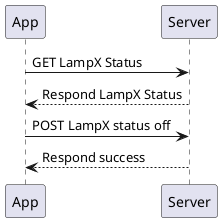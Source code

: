 @startuml
App -> Server: GET LampX Status
Server --> App: Respond LampX Status

App -> Server: POST LampX status off
App <-- Server: Respond success
@enduml